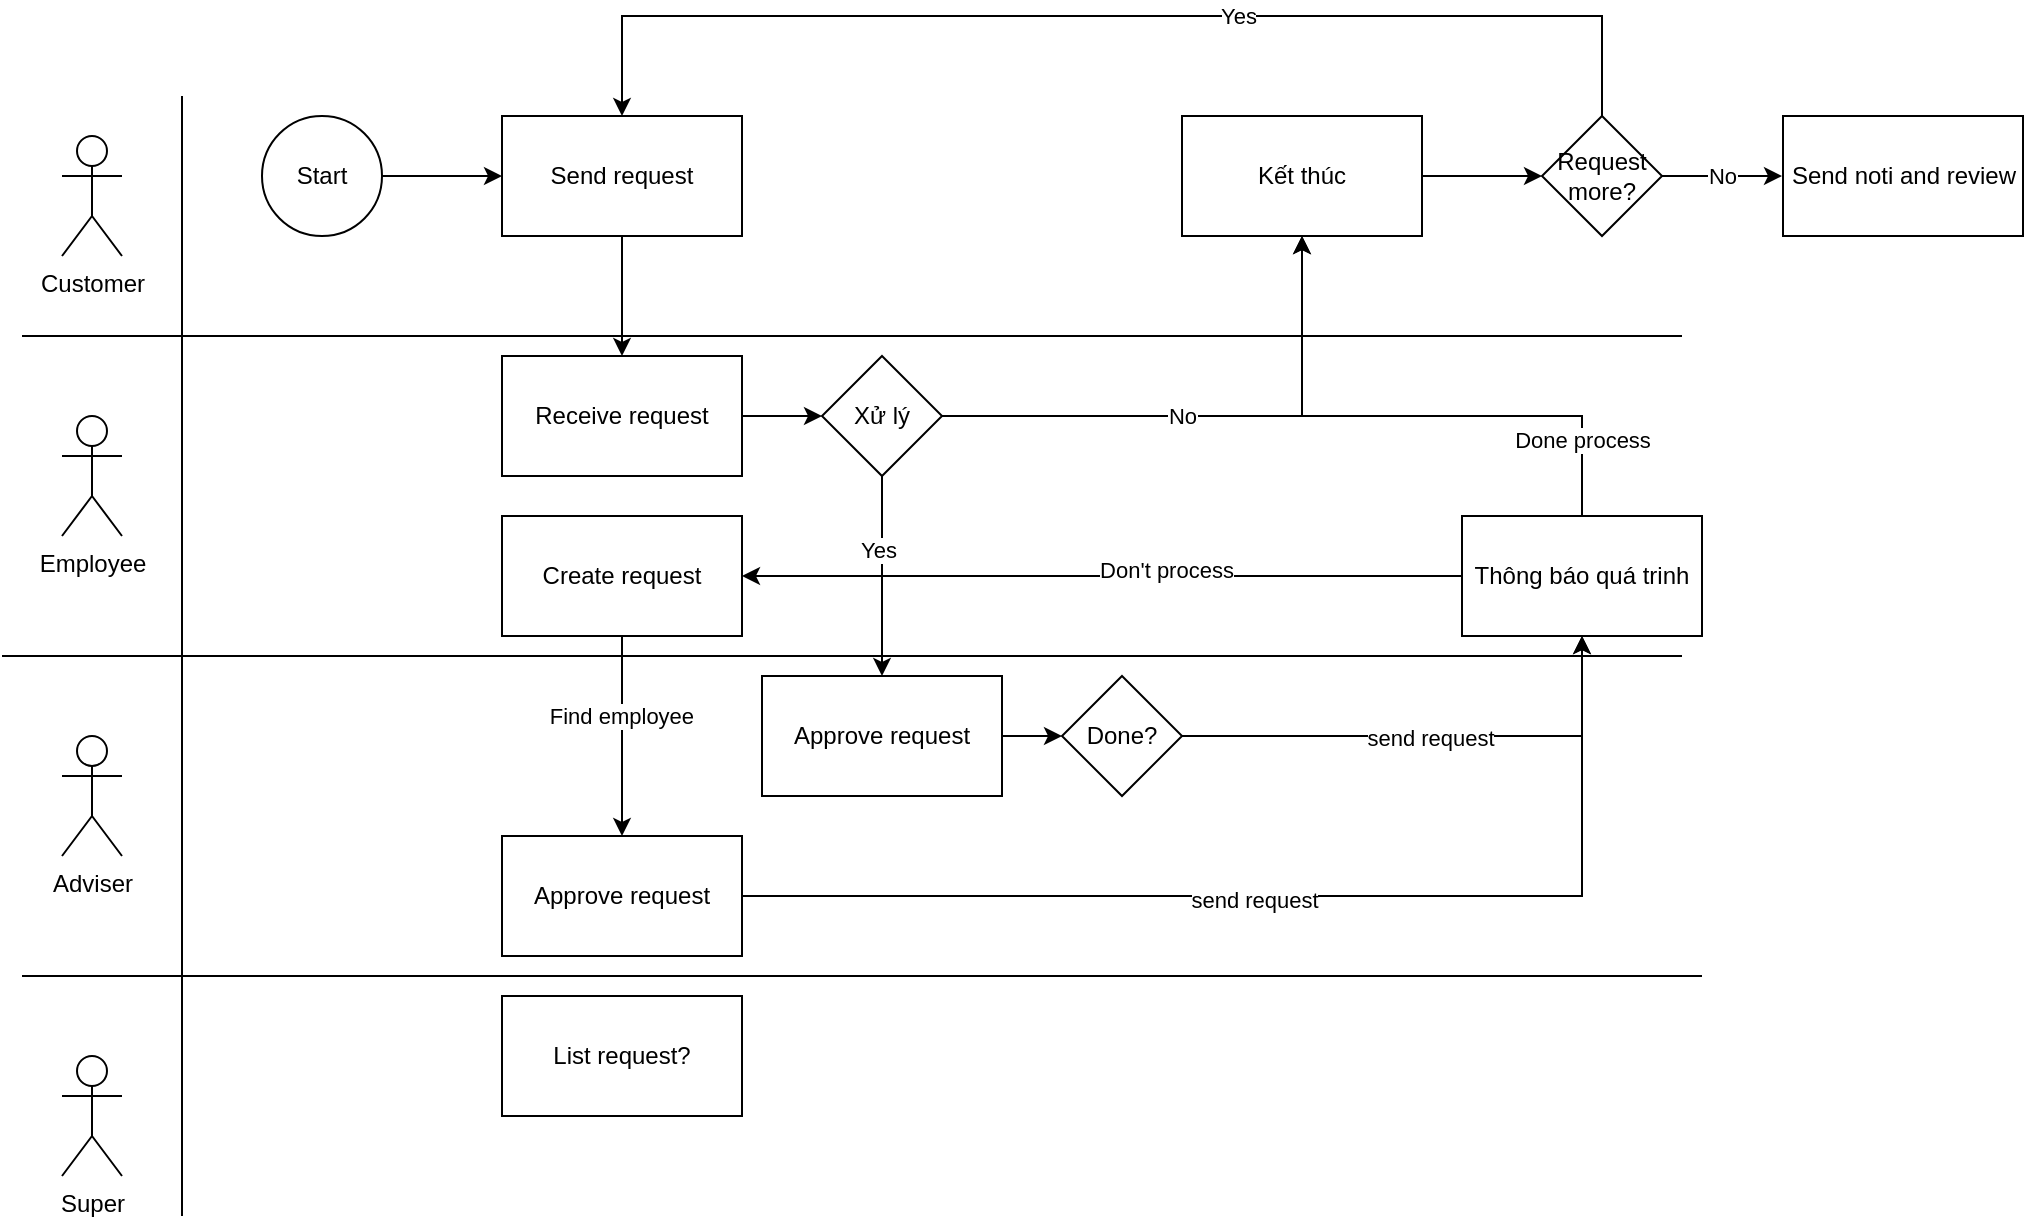 <mxfile version="21.0.6" type="device"><diagram name="Trang-1" id="znxwd6RsGqyq3BSEkAoy"><mxGraphModel dx="1562" dy="869" grid="1" gridSize="10" guides="1" tooltips="1" connect="1" arrows="1" fold="1" page="1" pageScale="1" pageWidth="827" pageHeight="1169" math="0" shadow="0"><root><mxCell id="0"/><mxCell id="1" parent="0"/><mxCell id="8ejjpvNXacubMNO1q4A--1" value="" style="endArrow=none;html=1;rounded=0;" parent="1" edge="1"><mxGeometry width="50" height="50" relative="1" as="geometry"><mxPoint x="240" y="320" as="sourcePoint"/><mxPoint x="1070" y="320" as="targetPoint"/></mxGeometry></mxCell><mxCell id="8ejjpvNXacubMNO1q4A--2" value="" style="endArrow=none;html=1;rounded=0;" parent="1" edge="1"><mxGeometry width="50" height="50" relative="1" as="geometry"><mxPoint x="320" y="200" as="sourcePoint"/><mxPoint x="320" y="760" as="targetPoint"/></mxGeometry></mxCell><mxCell id="8ejjpvNXacubMNO1q4A--3" value="" style="endArrow=none;html=1;rounded=0;" parent="1" edge="1"><mxGeometry width="50" height="50" relative="1" as="geometry"><mxPoint x="230" y="480" as="sourcePoint"/><mxPoint x="1070" y="480" as="targetPoint"/></mxGeometry></mxCell><mxCell id="8ejjpvNXacubMNO1q4A--4" value="" style="endArrow=none;html=1;rounded=0;" parent="1" edge="1"><mxGeometry width="50" height="50" relative="1" as="geometry"><mxPoint x="240" y="640" as="sourcePoint"/><mxPoint x="1080" y="640" as="targetPoint"/></mxGeometry></mxCell><mxCell id="8ejjpvNXacubMNO1q4A--5" value="Customer" style="shape=umlActor;verticalLabelPosition=bottom;verticalAlign=top;html=1;outlineConnect=0;" parent="1" vertex="1"><mxGeometry x="260" y="220" width="30" height="60" as="geometry"/></mxCell><mxCell id="8ejjpvNXacubMNO1q4A--6" value="Employee" style="shape=umlActor;verticalLabelPosition=bottom;verticalAlign=top;html=1;outlineConnect=0;" parent="1" vertex="1"><mxGeometry x="260" y="360" width="30" height="60" as="geometry"/></mxCell><mxCell id="8ejjpvNXacubMNO1q4A--7" value="Adviser" style="shape=umlActor;verticalLabelPosition=bottom;verticalAlign=top;html=1;outlineConnect=0;" parent="1" vertex="1"><mxGeometry x="260" y="520" width="30" height="60" as="geometry"/></mxCell><mxCell id="8ejjpvNXacubMNO1q4A--8" value="Super" style="shape=umlActor;verticalLabelPosition=bottom;verticalAlign=top;html=1;outlineConnect=0;" parent="1" vertex="1"><mxGeometry x="260" y="680" width="30" height="60" as="geometry"/></mxCell><mxCell id="8ejjpvNXacubMNO1q4A--11" style="edgeStyle=orthogonalEdgeStyle;rounded=0;orthogonalLoop=1;jettySize=auto;html=1;" parent="1" source="8ejjpvNXacubMNO1q4A--10" edge="1"><mxGeometry relative="1" as="geometry"><mxPoint x="480" y="240" as="targetPoint"/></mxGeometry></mxCell><mxCell id="8ejjpvNXacubMNO1q4A--10" value="Start" style="ellipse;whiteSpace=wrap;html=1;aspect=fixed;" parent="1" vertex="1"><mxGeometry x="360" y="210" width="60" height="60" as="geometry"/></mxCell><mxCell id="8ejjpvNXacubMNO1q4A--17" style="edgeStyle=orthogonalEdgeStyle;rounded=0;orthogonalLoop=1;jettySize=auto;html=1;" parent="1" source="8ejjpvNXacubMNO1q4A--12" edge="1"><mxGeometry relative="1" as="geometry"><mxPoint x="640" y="360" as="targetPoint"/></mxGeometry></mxCell><mxCell id="8ejjpvNXacubMNO1q4A--12" value="Receive request" style="rounded=0;whiteSpace=wrap;html=1;" parent="1" vertex="1"><mxGeometry x="480" y="330" width="120" height="60" as="geometry"/></mxCell><mxCell id="8ejjpvNXacubMNO1q4A--15" style="edgeStyle=orthogonalEdgeStyle;rounded=0;orthogonalLoop=1;jettySize=auto;html=1;entryX=0.5;entryY=0;entryDx=0;entryDy=0;" parent="1" source="8ejjpvNXacubMNO1q4A--13" target="8ejjpvNXacubMNO1q4A--12" edge="1"><mxGeometry relative="1" as="geometry"/></mxCell><mxCell id="8ejjpvNXacubMNO1q4A--13" value="Send request" style="rounded=0;whiteSpace=wrap;html=1;" parent="1" vertex="1"><mxGeometry x="480" y="210" width="120" height="60" as="geometry"/></mxCell><mxCell id="8ejjpvNXacubMNO1q4A--35" style="edgeStyle=orthogonalEdgeStyle;rounded=0;orthogonalLoop=1;jettySize=auto;html=1;" parent="1" source="8ejjpvNXacubMNO1q4A--16" edge="1"><mxGeometry relative="1" as="geometry"><mxPoint x="540" y="570" as="targetPoint"/></mxGeometry></mxCell><mxCell id="8ejjpvNXacubMNO1q4A--39" value="Find employee&amp;nbsp;" style="edgeLabel;html=1;align=center;verticalAlign=middle;resizable=0;points=[];" parent="8ejjpvNXacubMNO1q4A--35" vertex="1" connectable="0"><mxGeometry x="-0.2" y="1" relative="1" as="geometry"><mxPoint as="offset"/></mxGeometry></mxCell><mxCell id="8ejjpvNXacubMNO1q4A--16" value="Create request" style="rounded=0;whiteSpace=wrap;html=1;" parent="1" vertex="1"><mxGeometry x="480" y="410" width="120" height="60" as="geometry"/></mxCell><mxCell id="8ejjpvNXacubMNO1q4A--19" style="edgeStyle=orthogonalEdgeStyle;rounded=0;orthogonalLoop=1;jettySize=auto;html=1;entryX=0.5;entryY=1;entryDx=0;entryDy=0;" parent="1" source="8ejjpvNXacubMNO1q4A--18" target="8ejjpvNXacubMNO1q4A--20" edge="1"><mxGeometry relative="1" as="geometry"><mxPoint x="880" y="280" as="targetPoint"/></mxGeometry></mxCell><mxCell id="8ejjpvNXacubMNO1q4A--21" value="No" style="edgeLabel;html=1;align=center;verticalAlign=middle;resizable=0;points=[];" parent="8ejjpvNXacubMNO1q4A--19" vertex="1" connectable="0"><mxGeometry x="0.116" y="2" relative="1" as="geometry"><mxPoint x="-31" y="2" as="offset"/></mxGeometry></mxCell><mxCell id="8ejjpvNXacubMNO1q4A--22" style="edgeStyle=orthogonalEdgeStyle;rounded=0;orthogonalLoop=1;jettySize=auto;html=1;" parent="1" source="8ejjpvNXacubMNO1q4A--18" edge="1"><mxGeometry relative="1" as="geometry"><mxPoint x="670" y="490" as="targetPoint"/></mxGeometry></mxCell><mxCell id="8ejjpvNXacubMNO1q4A--24" value="Yes" style="edgeLabel;html=1;align=center;verticalAlign=middle;resizable=0;points=[];" parent="8ejjpvNXacubMNO1q4A--22" vertex="1" connectable="0"><mxGeometry x="-0.277" y="-2" relative="1" as="geometry"><mxPoint as="offset"/></mxGeometry></mxCell><mxCell id="8ejjpvNXacubMNO1q4A--18" value="Xử lý" style="rhombus;whiteSpace=wrap;html=1;" parent="1" vertex="1"><mxGeometry x="640" y="330" width="60" height="60" as="geometry"/></mxCell><mxCell id="8ejjpvNXacubMNO1q4A--40" style="edgeStyle=orthogonalEdgeStyle;rounded=0;orthogonalLoop=1;jettySize=auto;html=1;" parent="1" source="8ejjpvNXacubMNO1q4A--20" edge="1"><mxGeometry relative="1" as="geometry"><mxPoint x="1000" y="240" as="targetPoint"/></mxGeometry></mxCell><mxCell id="8ejjpvNXacubMNO1q4A--20" value="Kết thúc" style="rounded=0;whiteSpace=wrap;html=1;" parent="1" vertex="1"><mxGeometry x="820" y="210" width="120" height="60" as="geometry"/></mxCell><mxCell id="8ejjpvNXacubMNO1q4A--25" style="edgeStyle=orthogonalEdgeStyle;rounded=0;orthogonalLoop=1;jettySize=auto;html=1;" parent="1" source="8ejjpvNXacubMNO1q4A--23" edge="1"><mxGeometry relative="1" as="geometry"><mxPoint x="760" y="520" as="targetPoint"/></mxGeometry></mxCell><mxCell id="8ejjpvNXacubMNO1q4A--23" value="Approve request" style="rounded=0;whiteSpace=wrap;html=1;" parent="1" vertex="1"><mxGeometry x="610" y="490" width="120" height="60" as="geometry"/></mxCell><mxCell id="8ejjpvNXacubMNO1q4A--28" style="edgeStyle=orthogonalEdgeStyle;rounded=0;orthogonalLoop=1;jettySize=auto;html=1;entryX=0.5;entryY=1;entryDx=0;entryDy=0;" parent="1" source="8ejjpvNXacubMNO1q4A--27" target="8ejjpvNXacubMNO1q4A--30" edge="1"><mxGeometry relative="1" as="geometry"><mxPoint x="1030" y="480" as="targetPoint"/><Array as="points"><mxPoint x="1020" y="520"/></Array></mxGeometry></mxCell><mxCell id="8ejjpvNXacubMNO1q4A--29" value="send request" style="edgeLabel;html=1;align=center;verticalAlign=middle;resizable=0;points=[];" parent="8ejjpvNXacubMNO1q4A--28" vertex="1" connectable="0"><mxGeometry x="-0.014" y="-1" relative="1" as="geometry"><mxPoint as="offset"/></mxGeometry></mxCell><mxCell id="8ejjpvNXacubMNO1q4A--27" value="Done?" style="rhombus;whiteSpace=wrap;html=1;" parent="1" vertex="1"><mxGeometry x="760" y="490" width="60" height="60" as="geometry"/></mxCell><mxCell id="8ejjpvNXacubMNO1q4A--31" style="edgeStyle=orthogonalEdgeStyle;rounded=0;orthogonalLoop=1;jettySize=auto;html=1;entryX=1;entryY=0.5;entryDx=0;entryDy=0;" parent="1" source="8ejjpvNXacubMNO1q4A--30" target="8ejjpvNXacubMNO1q4A--16" edge="1"><mxGeometry relative="1" as="geometry"/></mxCell><mxCell id="8ejjpvNXacubMNO1q4A--32" value="Don't process" style="edgeLabel;html=1;align=center;verticalAlign=middle;resizable=0;points=[];" parent="8ejjpvNXacubMNO1q4A--31" vertex="1" connectable="0"><mxGeometry x="-0.176" y="-3" relative="1" as="geometry"><mxPoint as="offset"/></mxGeometry></mxCell><mxCell id="8ejjpvNXacubMNO1q4A--33" style="edgeStyle=orthogonalEdgeStyle;rounded=0;orthogonalLoop=1;jettySize=auto;html=1;entryX=0.5;entryY=1;entryDx=0;entryDy=0;" parent="1" source="8ejjpvNXacubMNO1q4A--30" target="8ejjpvNXacubMNO1q4A--20" edge="1"><mxGeometry relative="1" as="geometry"><mxPoint x="880" y="280" as="targetPoint"/><Array as="points"><mxPoint x="1020" y="360"/><mxPoint x="880" y="360"/></Array></mxGeometry></mxCell><mxCell id="8ejjpvNXacubMNO1q4A--34" value="Done process" style="edgeLabel;html=1;align=center;verticalAlign=middle;resizable=0;points=[];" parent="8ejjpvNXacubMNO1q4A--33" vertex="1" connectable="0"><mxGeometry x="-0.729" relative="1" as="geometry"><mxPoint as="offset"/></mxGeometry></mxCell><mxCell id="8ejjpvNXacubMNO1q4A--30" value="Thông báo quá trinh" style="rounded=0;whiteSpace=wrap;html=1;" parent="1" vertex="1"><mxGeometry x="960" y="410" width="120" height="60" as="geometry"/></mxCell><mxCell id="8ejjpvNXacubMNO1q4A--37" style="edgeStyle=orthogonalEdgeStyle;rounded=0;orthogonalLoop=1;jettySize=auto;html=1;entryX=0.5;entryY=1;entryDx=0;entryDy=0;" parent="1" source="8ejjpvNXacubMNO1q4A--36" target="8ejjpvNXacubMNO1q4A--30" edge="1"><mxGeometry relative="1" as="geometry"><mxPoint x="1020" y="600" as="targetPoint"/></mxGeometry></mxCell><mxCell id="8ejjpvNXacubMNO1q4A--38" value="send request" style="edgeLabel;html=1;align=center;verticalAlign=middle;resizable=0;points=[];" parent="8ejjpvNXacubMNO1q4A--37" vertex="1" connectable="0"><mxGeometry x="-0.07" y="-2" relative="1" as="geometry"><mxPoint as="offset"/></mxGeometry></mxCell><mxCell id="8ejjpvNXacubMNO1q4A--36" value="Approve request" style="rounded=0;whiteSpace=wrap;html=1;" parent="1" vertex="1"><mxGeometry x="480" y="570" width="120" height="60" as="geometry"/></mxCell><mxCell id="8ejjpvNXacubMNO1q4A--43" value="No" style="edgeStyle=orthogonalEdgeStyle;rounded=0;orthogonalLoop=1;jettySize=auto;html=1;" parent="1" source="8ejjpvNXacubMNO1q4A--42" edge="1"><mxGeometry relative="1" as="geometry"><mxPoint x="1120" y="240" as="targetPoint"/><Array as="points"><mxPoint x="1080" y="240"/><mxPoint x="1080" y="240"/></Array></mxGeometry></mxCell><mxCell id="8ejjpvNXacubMNO1q4A--45" style="edgeStyle=orthogonalEdgeStyle;rounded=0;orthogonalLoop=1;jettySize=auto;html=1;entryX=0.5;entryY=0;entryDx=0;entryDy=0;" parent="1" source="8ejjpvNXacubMNO1q4A--42" target="8ejjpvNXacubMNO1q4A--13" edge="1"><mxGeometry relative="1" as="geometry"><mxPoint x="1030" y="140" as="targetPoint"/><Array as="points"><mxPoint x="1030" y="160"/><mxPoint x="540" y="160"/></Array></mxGeometry></mxCell><mxCell id="8ejjpvNXacubMNO1q4A--46" value="Yes" style="edgeLabel;html=1;align=center;verticalAlign=middle;resizable=0;points=[];" parent="8ejjpvNXacubMNO1q4A--45" vertex="1" connectable="0"><mxGeometry x="-0.214" y="4" relative="1" as="geometry"><mxPoint y="-4" as="offset"/></mxGeometry></mxCell><mxCell id="8ejjpvNXacubMNO1q4A--42" value="Request more?" style="rhombus;whiteSpace=wrap;html=1;" parent="1" vertex="1"><mxGeometry x="1000" y="210" width="60" height="60" as="geometry"/></mxCell><mxCell id="8ejjpvNXacubMNO1q4A--44" value="Send noti and review" style="rounded=0;whiteSpace=wrap;html=1;" parent="1" vertex="1"><mxGeometry x="1120.5" y="210" width="120" height="60" as="geometry"/></mxCell><mxCell id="8ejjpvNXacubMNO1q4A--48" value="List request?" style="rounded=0;whiteSpace=wrap;html=1;" parent="1" vertex="1"><mxGeometry x="480" y="650" width="120" height="60" as="geometry"/></mxCell></root></mxGraphModel></diagram></mxfile>